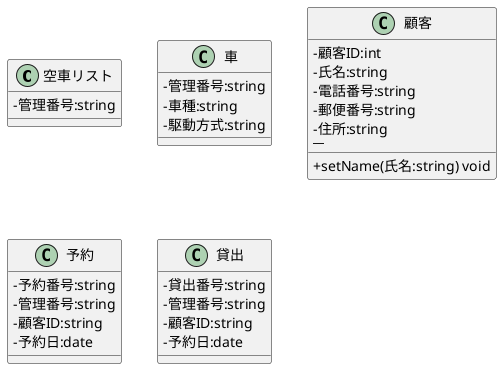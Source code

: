@startuml car
skinparam classAttributeIconSize 0
class 空車リスト {
- 管理番号:string
}
class 車 {
- 管理番号:string
- 車種:string
- 駆動方式:string
}
class 顧客 {
- 顧客ID:int
- 氏名:string
- 電話番号:string
- 郵便番号:string
- 住所:string
 ----
 + setName(氏名:string) void
}
class 予約 {
- 予約番号:string
- 管理番号:string
- 顧客ID:string
- 予約日:date
}
class 貸出 {
- 貸出番号:string
- 管理番号:string
- 顧客ID:string
- 予約日:date
}
@enduml